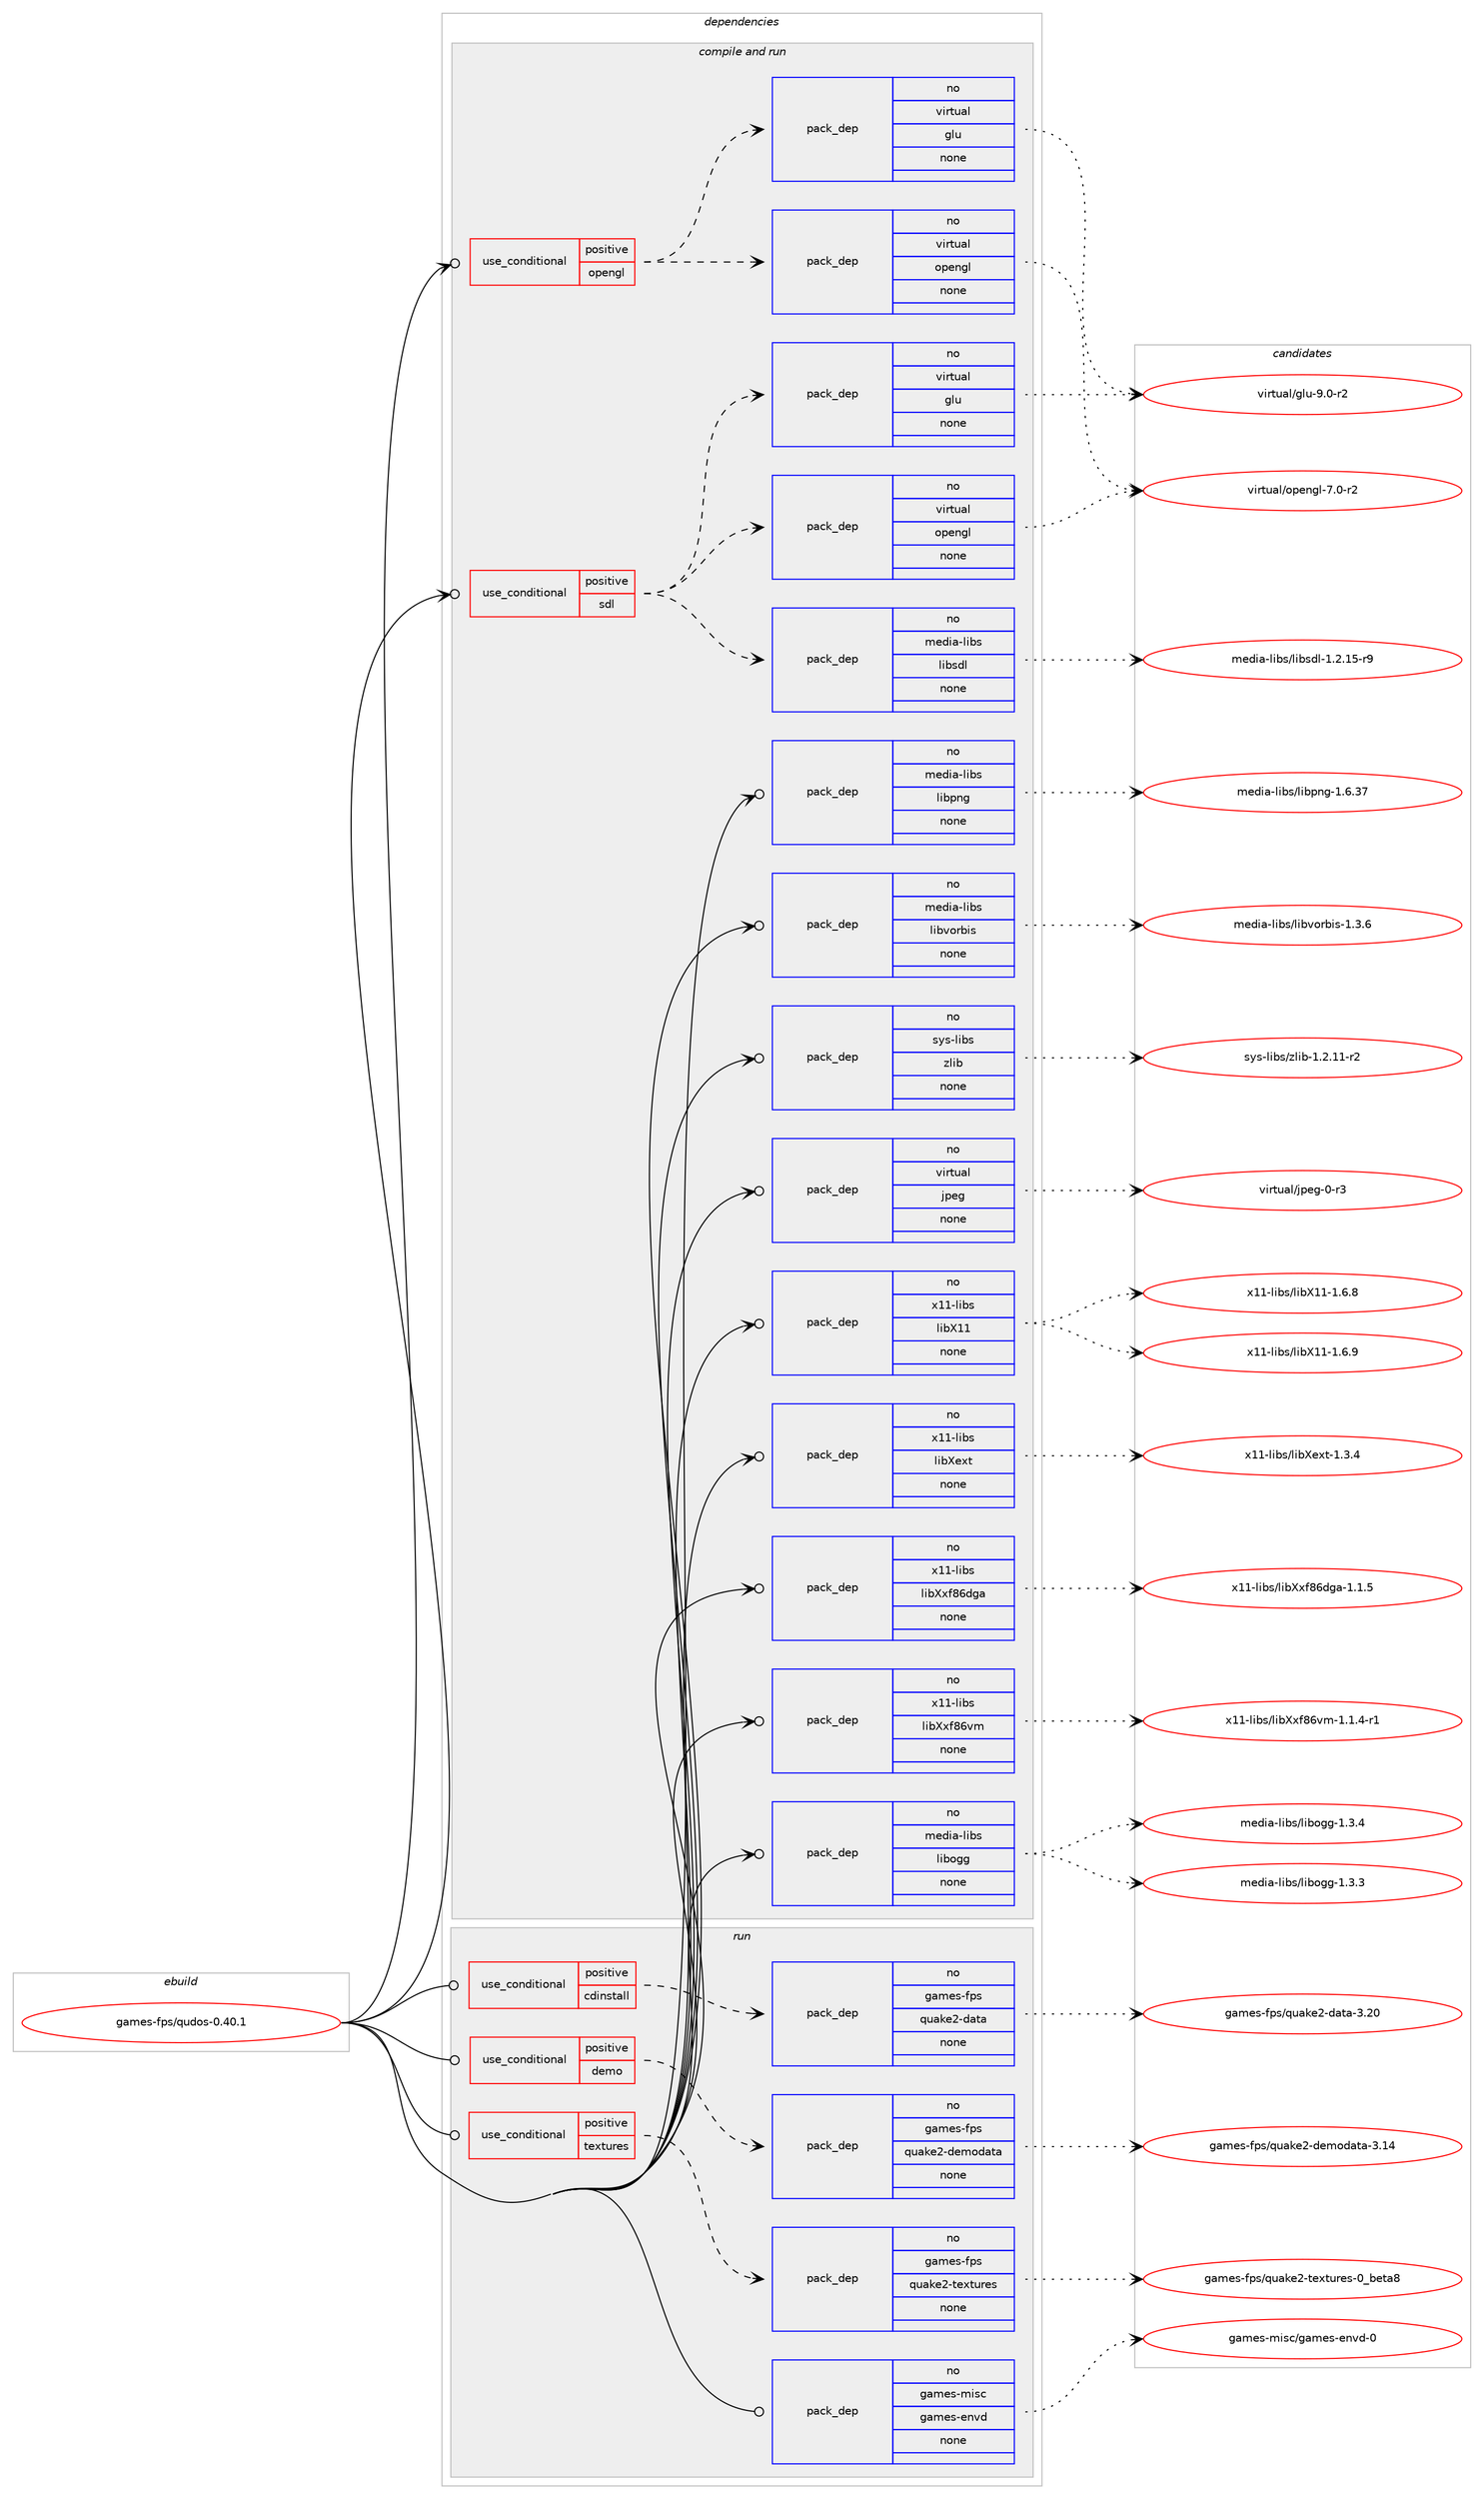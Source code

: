 digraph prolog {

# *************
# Graph options
# *************

newrank=true;
concentrate=true;
compound=true;
graph [rankdir=LR,fontname=Helvetica,fontsize=10,ranksep=1.5];#, ranksep=2.5, nodesep=0.2];
edge  [arrowhead=vee];
node  [fontname=Helvetica,fontsize=10];

# **********
# The ebuild
# **********

subgraph cluster_leftcol {
color=gray;
rank=same;
label=<<i>ebuild</i>>;
id [label="games-fps/qudos-0.40.1", color=red, width=4, href="../games-fps/qudos-0.40.1.svg"];
}

# ****************
# The dependencies
# ****************

subgraph cluster_midcol {
color=gray;
label=<<i>dependencies</i>>;
subgraph cluster_compile {
fillcolor="#eeeeee";
style=filled;
label=<<i>compile</i>>;
}
subgraph cluster_compileandrun {
fillcolor="#eeeeee";
style=filled;
label=<<i>compile and run</i>>;
subgraph cond184861 {
dependency740413 [label=<<TABLE BORDER="0" CELLBORDER="1" CELLSPACING="0" CELLPADDING="4"><TR><TD ROWSPAN="3" CELLPADDING="10">use_conditional</TD></TR><TR><TD>positive</TD></TR><TR><TD>opengl</TD></TR></TABLE>>, shape=none, color=red];
subgraph pack543092 {
dependency740414 [label=<<TABLE BORDER="0" CELLBORDER="1" CELLSPACING="0" CELLPADDING="4" WIDTH="220"><TR><TD ROWSPAN="6" CELLPADDING="30">pack_dep</TD></TR><TR><TD WIDTH="110">no</TD></TR><TR><TD>virtual</TD></TR><TR><TD>opengl</TD></TR><TR><TD>none</TD></TR><TR><TD></TD></TR></TABLE>>, shape=none, color=blue];
}
dependency740413:e -> dependency740414:w [weight=20,style="dashed",arrowhead="vee"];
subgraph pack543093 {
dependency740415 [label=<<TABLE BORDER="0" CELLBORDER="1" CELLSPACING="0" CELLPADDING="4" WIDTH="220"><TR><TD ROWSPAN="6" CELLPADDING="30">pack_dep</TD></TR><TR><TD WIDTH="110">no</TD></TR><TR><TD>virtual</TD></TR><TR><TD>glu</TD></TR><TR><TD>none</TD></TR><TR><TD></TD></TR></TABLE>>, shape=none, color=blue];
}
dependency740413:e -> dependency740415:w [weight=20,style="dashed",arrowhead="vee"];
}
id:e -> dependency740413:w [weight=20,style="solid",arrowhead="odotvee"];
subgraph cond184862 {
dependency740416 [label=<<TABLE BORDER="0" CELLBORDER="1" CELLSPACING="0" CELLPADDING="4"><TR><TD ROWSPAN="3" CELLPADDING="10">use_conditional</TD></TR><TR><TD>positive</TD></TR><TR><TD>sdl</TD></TR></TABLE>>, shape=none, color=red];
subgraph pack543094 {
dependency740417 [label=<<TABLE BORDER="0" CELLBORDER="1" CELLSPACING="0" CELLPADDING="4" WIDTH="220"><TR><TD ROWSPAN="6" CELLPADDING="30">pack_dep</TD></TR><TR><TD WIDTH="110">no</TD></TR><TR><TD>media-libs</TD></TR><TR><TD>libsdl</TD></TR><TR><TD>none</TD></TR><TR><TD></TD></TR></TABLE>>, shape=none, color=blue];
}
dependency740416:e -> dependency740417:w [weight=20,style="dashed",arrowhead="vee"];
subgraph pack543095 {
dependency740418 [label=<<TABLE BORDER="0" CELLBORDER="1" CELLSPACING="0" CELLPADDING="4" WIDTH="220"><TR><TD ROWSPAN="6" CELLPADDING="30">pack_dep</TD></TR><TR><TD WIDTH="110">no</TD></TR><TR><TD>virtual</TD></TR><TR><TD>opengl</TD></TR><TR><TD>none</TD></TR><TR><TD></TD></TR></TABLE>>, shape=none, color=blue];
}
dependency740416:e -> dependency740418:w [weight=20,style="dashed",arrowhead="vee"];
subgraph pack543096 {
dependency740419 [label=<<TABLE BORDER="0" CELLBORDER="1" CELLSPACING="0" CELLPADDING="4" WIDTH="220"><TR><TD ROWSPAN="6" CELLPADDING="30">pack_dep</TD></TR><TR><TD WIDTH="110">no</TD></TR><TR><TD>virtual</TD></TR><TR><TD>glu</TD></TR><TR><TD>none</TD></TR><TR><TD></TD></TR></TABLE>>, shape=none, color=blue];
}
dependency740416:e -> dependency740419:w [weight=20,style="dashed",arrowhead="vee"];
}
id:e -> dependency740416:w [weight=20,style="solid",arrowhead="odotvee"];
subgraph pack543097 {
dependency740420 [label=<<TABLE BORDER="0" CELLBORDER="1" CELLSPACING="0" CELLPADDING="4" WIDTH="220"><TR><TD ROWSPAN="6" CELLPADDING="30">pack_dep</TD></TR><TR><TD WIDTH="110">no</TD></TR><TR><TD>media-libs</TD></TR><TR><TD>libogg</TD></TR><TR><TD>none</TD></TR><TR><TD></TD></TR></TABLE>>, shape=none, color=blue];
}
id:e -> dependency740420:w [weight=20,style="solid",arrowhead="odotvee"];
subgraph pack543098 {
dependency740421 [label=<<TABLE BORDER="0" CELLBORDER="1" CELLSPACING="0" CELLPADDING="4" WIDTH="220"><TR><TD ROWSPAN="6" CELLPADDING="30">pack_dep</TD></TR><TR><TD WIDTH="110">no</TD></TR><TR><TD>media-libs</TD></TR><TR><TD>libpng</TD></TR><TR><TD>none</TD></TR><TR><TD></TD></TR></TABLE>>, shape=none, color=blue];
}
id:e -> dependency740421:w [weight=20,style="solid",arrowhead="odotvee"];
subgraph pack543099 {
dependency740422 [label=<<TABLE BORDER="0" CELLBORDER="1" CELLSPACING="0" CELLPADDING="4" WIDTH="220"><TR><TD ROWSPAN="6" CELLPADDING="30">pack_dep</TD></TR><TR><TD WIDTH="110">no</TD></TR><TR><TD>media-libs</TD></TR><TR><TD>libvorbis</TD></TR><TR><TD>none</TD></TR><TR><TD></TD></TR></TABLE>>, shape=none, color=blue];
}
id:e -> dependency740422:w [weight=20,style="solid",arrowhead="odotvee"];
subgraph pack543100 {
dependency740423 [label=<<TABLE BORDER="0" CELLBORDER="1" CELLSPACING="0" CELLPADDING="4" WIDTH="220"><TR><TD ROWSPAN="6" CELLPADDING="30">pack_dep</TD></TR><TR><TD WIDTH="110">no</TD></TR><TR><TD>sys-libs</TD></TR><TR><TD>zlib</TD></TR><TR><TD>none</TD></TR><TR><TD></TD></TR></TABLE>>, shape=none, color=blue];
}
id:e -> dependency740423:w [weight=20,style="solid",arrowhead="odotvee"];
subgraph pack543101 {
dependency740424 [label=<<TABLE BORDER="0" CELLBORDER="1" CELLSPACING="0" CELLPADDING="4" WIDTH="220"><TR><TD ROWSPAN="6" CELLPADDING="30">pack_dep</TD></TR><TR><TD WIDTH="110">no</TD></TR><TR><TD>virtual</TD></TR><TR><TD>jpeg</TD></TR><TR><TD>none</TD></TR><TR><TD></TD></TR></TABLE>>, shape=none, color=blue];
}
id:e -> dependency740424:w [weight=20,style="solid",arrowhead="odotvee"];
subgraph pack543102 {
dependency740425 [label=<<TABLE BORDER="0" CELLBORDER="1" CELLSPACING="0" CELLPADDING="4" WIDTH="220"><TR><TD ROWSPAN="6" CELLPADDING="30">pack_dep</TD></TR><TR><TD WIDTH="110">no</TD></TR><TR><TD>x11-libs</TD></TR><TR><TD>libX11</TD></TR><TR><TD>none</TD></TR><TR><TD></TD></TR></TABLE>>, shape=none, color=blue];
}
id:e -> dependency740425:w [weight=20,style="solid",arrowhead="odotvee"];
subgraph pack543103 {
dependency740426 [label=<<TABLE BORDER="0" CELLBORDER="1" CELLSPACING="0" CELLPADDING="4" WIDTH="220"><TR><TD ROWSPAN="6" CELLPADDING="30">pack_dep</TD></TR><TR><TD WIDTH="110">no</TD></TR><TR><TD>x11-libs</TD></TR><TR><TD>libXext</TD></TR><TR><TD>none</TD></TR><TR><TD></TD></TR></TABLE>>, shape=none, color=blue];
}
id:e -> dependency740426:w [weight=20,style="solid",arrowhead="odotvee"];
subgraph pack543104 {
dependency740427 [label=<<TABLE BORDER="0" CELLBORDER="1" CELLSPACING="0" CELLPADDING="4" WIDTH="220"><TR><TD ROWSPAN="6" CELLPADDING="30">pack_dep</TD></TR><TR><TD WIDTH="110">no</TD></TR><TR><TD>x11-libs</TD></TR><TR><TD>libXxf86dga</TD></TR><TR><TD>none</TD></TR><TR><TD></TD></TR></TABLE>>, shape=none, color=blue];
}
id:e -> dependency740427:w [weight=20,style="solid",arrowhead="odotvee"];
subgraph pack543105 {
dependency740428 [label=<<TABLE BORDER="0" CELLBORDER="1" CELLSPACING="0" CELLPADDING="4" WIDTH="220"><TR><TD ROWSPAN="6" CELLPADDING="30">pack_dep</TD></TR><TR><TD WIDTH="110">no</TD></TR><TR><TD>x11-libs</TD></TR><TR><TD>libXxf86vm</TD></TR><TR><TD>none</TD></TR><TR><TD></TD></TR></TABLE>>, shape=none, color=blue];
}
id:e -> dependency740428:w [weight=20,style="solid",arrowhead="odotvee"];
}
subgraph cluster_run {
fillcolor="#eeeeee";
style=filled;
label=<<i>run</i>>;
subgraph cond184863 {
dependency740429 [label=<<TABLE BORDER="0" CELLBORDER="1" CELLSPACING="0" CELLPADDING="4"><TR><TD ROWSPAN="3" CELLPADDING="10">use_conditional</TD></TR><TR><TD>positive</TD></TR><TR><TD>cdinstall</TD></TR></TABLE>>, shape=none, color=red];
subgraph pack543106 {
dependency740430 [label=<<TABLE BORDER="0" CELLBORDER="1" CELLSPACING="0" CELLPADDING="4" WIDTH="220"><TR><TD ROWSPAN="6" CELLPADDING="30">pack_dep</TD></TR><TR><TD WIDTH="110">no</TD></TR><TR><TD>games-fps</TD></TR><TR><TD>quake2-data</TD></TR><TR><TD>none</TD></TR><TR><TD></TD></TR></TABLE>>, shape=none, color=blue];
}
dependency740429:e -> dependency740430:w [weight=20,style="dashed",arrowhead="vee"];
}
id:e -> dependency740429:w [weight=20,style="solid",arrowhead="odot"];
subgraph cond184864 {
dependency740431 [label=<<TABLE BORDER="0" CELLBORDER="1" CELLSPACING="0" CELLPADDING="4"><TR><TD ROWSPAN="3" CELLPADDING="10">use_conditional</TD></TR><TR><TD>positive</TD></TR><TR><TD>demo</TD></TR></TABLE>>, shape=none, color=red];
subgraph pack543107 {
dependency740432 [label=<<TABLE BORDER="0" CELLBORDER="1" CELLSPACING="0" CELLPADDING="4" WIDTH="220"><TR><TD ROWSPAN="6" CELLPADDING="30">pack_dep</TD></TR><TR><TD WIDTH="110">no</TD></TR><TR><TD>games-fps</TD></TR><TR><TD>quake2-demodata</TD></TR><TR><TD>none</TD></TR><TR><TD></TD></TR></TABLE>>, shape=none, color=blue];
}
dependency740431:e -> dependency740432:w [weight=20,style="dashed",arrowhead="vee"];
}
id:e -> dependency740431:w [weight=20,style="solid",arrowhead="odot"];
subgraph cond184865 {
dependency740433 [label=<<TABLE BORDER="0" CELLBORDER="1" CELLSPACING="0" CELLPADDING="4"><TR><TD ROWSPAN="3" CELLPADDING="10">use_conditional</TD></TR><TR><TD>positive</TD></TR><TR><TD>textures</TD></TR></TABLE>>, shape=none, color=red];
subgraph pack543108 {
dependency740434 [label=<<TABLE BORDER="0" CELLBORDER="1" CELLSPACING="0" CELLPADDING="4" WIDTH="220"><TR><TD ROWSPAN="6" CELLPADDING="30">pack_dep</TD></TR><TR><TD WIDTH="110">no</TD></TR><TR><TD>games-fps</TD></TR><TR><TD>quake2-textures</TD></TR><TR><TD>none</TD></TR><TR><TD></TD></TR></TABLE>>, shape=none, color=blue];
}
dependency740433:e -> dependency740434:w [weight=20,style="dashed",arrowhead="vee"];
}
id:e -> dependency740433:w [weight=20,style="solid",arrowhead="odot"];
subgraph pack543109 {
dependency740435 [label=<<TABLE BORDER="0" CELLBORDER="1" CELLSPACING="0" CELLPADDING="4" WIDTH="220"><TR><TD ROWSPAN="6" CELLPADDING="30">pack_dep</TD></TR><TR><TD WIDTH="110">no</TD></TR><TR><TD>games-misc</TD></TR><TR><TD>games-envd</TD></TR><TR><TD>none</TD></TR><TR><TD></TD></TR></TABLE>>, shape=none, color=blue];
}
id:e -> dependency740435:w [weight=20,style="solid",arrowhead="odot"];
}
}

# **************
# The candidates
# **************

subgraph cluster_choices {
rank=same;
color=gray;
label=<<i>candidates</i>>;

subgraph choice543092 {
color=black;
nodesep=1;
choice1181051141161179710847111112101110103108455546484511450 [label="virtual/opengl-7.0-r2", color=red, width=4,href="../virtual/opengl-7.0-r2.svg"];
dependency740414:e -> choice1181051141161179710847111112101110103108455546484511450:w [style=dotted,weight="100"];
}
subgraph choice543093 {
color=black;
nodesep=1;
choice1181051141161179710847103108117455746484511450 [label="virtual/glu-9.0-r2", color=red, width=4,href="../virtual/glu-9.0-r2.svg"];
dependency740415:e -> choice1181051141161179710847103108117455746484511450:w [style=dotted,weight="100"];
}
subgraph choice543094 {
color=black;
nodesep=1;
choice1091011001059745108105981154710810598115100108454946504649534511457 [label="media-libs/libsdl-1.2.15-r9", color=red, width=4,href="../media-libs/libsdl-1.2.15-r9.svg"];
dependency740417:e -> choice1091011001059745108105981154710810598115100108454946504649534511457:w [style=dotted,weight="100"];
}
subgraph choice543095 {
color=black;
nodesep=1;
choice1181051141161179710847111112101110103108455546484511450 [label="virtual/opengl-7.0-r2", color=red, width=4,href="../virtual/opengl-7.0-r2.svg"];
dependency740418:e -> choice1181051141161179710847111112101110103108455546484511450:w [style=dotted,weight="100"];
}
subgraph choice543096 {
color=black;
nodesep=1;
choice1181051141161179710847103108117455746484511450 [label="virtual/glu-9.0-r2", color=red, width=4,href="../virtual/glu-9.0-r2.svg"];
dependency740419:e -> choice1181051141161179710847103108117455746484511450:w [style=dotted,weight="100"];
}
subgraph choice543097 {
color=black;
nodesep=1;
choice1091011001059745108105981154710810598111103103454946514651 [label="media-libs/libogg-1.3.3", color=red, width=4,href="../media-libs/libogg-1.3.3.svg"];
choice1091011001059745108105981154710810598111103103454946514652 [label="media-libs/libogg-1.3.4", color=red, width=4,href="../media-libs/libogg-1.3.4.svg"];
dependency740420:e -> choice1091011001059745108105981154710810598111103103454946514651:w [style=dotted,weight="100"];
dependency740420:e -> choice1091011001059745108105981154710810598111103103454946514652:w [style=dotted,weight="100"];
}
subgraph choice543098 {
color=black;
nodesep=1;
choice109101100105974510810598115471081059811211010345494654465155 [label="media-libs/libpng-1.6.37", color=red, width=4,href="../media-libs/libpng-1.6.37.svg"];
dependency740421:e -> choice109101100105974510810598115471081059811211010345494654465155:w [style=dotted,weight="100"];
}
subgraph choice543099 {
color=black;
nodesep=1;
choice109101100105974510810598115471081059811811111498105115454946514654 [label="media-libs/libvorbis-1.3.6", color=red, width=4,href="../media-libs/libvorbis-1.3.6.svg"];
dependency740422:e -> choice109101100105974510810598115471081059811811111498105115454946514654:w [style=dotted,weight="100"];
}
subgraph choice543100 {
color=black;
nodesep=1;
choice11512111545108105981154712210810598454946504649494511450 [label="sys-libs/zlib-1.2.11-r2", color=red, width=4,href="../sys-libs/zlib-1.2.11-r2.svg"];
dependency740423:e -> choice11512111545108105981154712210810598454946504649494511450:w [style=dotted,weight="100"];
}
subgraph choice543101 {
color=black;
nodesep=1;
choice118105114116117971084710611210110345484511451 [label="virtual/jpeg-0-r3", color=red, width=4,href="../virtual/jpeg-0-r3.svg"];
dependency740424:e -> choice118105114116117971084710611210110345484511451:w [style=dotted,weight="100"];
}
subgraph choice543102 {
color=black;
nodesep=1;
choice120494945108105981154710810598884949454946544656 [label="x11-libs/libX11-1.6.8", color=red, width=4,href="../x11-libs/libX11-1.6.8.svg"];
choice120494945108105981154710810598884949454946544657 [label="x11-libs/libX11-1.6.9", color=red, width=4,href="../x11-libs/libX11-1.6.9.svg"];
dependency740425:e -> choice120494945108105981154710810598884949454946544656:w [style=dotted,weight="100"];
dependency740425:e -> choice120494945108105981154710810598884949454946544657:w [style=dotted,weight="100"];
}
subgraph choice543103 {
color=black;
nodesep=1;
choice12049494510810598115471081059888101120116454946514652 [label="x11-libs/libXext-1.3.4", color=red, width=4,href="../x11-libs/libXext-1.3.4.svg"];
dependency740426:e -> choice12049494510810598115471081059888101120116454946514652:w [style=dotted,weight="100"];
}
subgraph choice543104 {
color=black;
nodesep=1;
choice12049494510810598115471081059888120102565410010397454946494653 [label="x11-libs/libXxf86dga-1.1.5", color=red, width=4,href="../x11-libs/libXxf86dga-1.1.5.svg"];
dependency740427:e -> choice12049494510810598115471081059888120102565410010397454946494653:w [style=dotted,weight="100"];
}
subgraph choice543105 {
color=black;
nodesep=1;
choice1204949451081059811547108105988812010256541181094549464946524511449 [label="x11-libs/libXxf86vm-1.1.4-r1", color=red, width=4,href="../x11-libs/libXxf86vm-1.1.4-r1.svg"];
dependency740428:e -> choice1204949451081059811547108105988812010256541181094549464946524511449:w [style=dotted,weight="100"];
}
subgraph choice543106 {
color=black;
nodesep=1;
choice10397109101115451021121154711311797107101504510097116974551465048 [label="games-fps/quake2-data-3.20", color=red, width=4,href="../games-fps/quake2-data-3.20.svg"];
dependency740430:e -> choice10397109101115451021121154711311797107101504510097116974551465048:w [style=dotted,weight="100"];
}
subgraph choice543107 {
color=black;
nodesep=1;
choice10397109101115451021121154711311797107101504510010110911110097116974551464952 [label="games-fps/quake2-demodata-3.14", color=red, width=4,href="../games-fps/quake2-demodata-3.14.svg"];
dependency740432:e -> choice10397109101115451021121154711311797107101504510010110911110097116974551464952:w [style=dotted,weight="100"];
}
subgraph choice543108 {
color=black;
nodesep=1;
choice103971091011154510211211547113117971071015045116101120116117114101115454895981011169756 [label="games-fps/quake2-textures-0_beta8", color=red, width=4,href="../games-fps/quake2-textures-0_beta8.svg"];
dependency740434:e -> choice103971091011154510211211547113117971071015045116101120116117114101115454895981011169756:w [style=dotted,weight="100"];
}
subgraph choice543109 {
color=black;
nodesep=1;
choice1039710910111545109105115994710397109101115451011101181004548 [label="games-misc/games-envd-0", color=red, width=4,href="../games-misc/games-envd-0.svg"];
dependency740435:e -> choice1039710910111545109105115994710397109101115451011101181004548:w [style=dotted,weight="100"];
}
}

}
